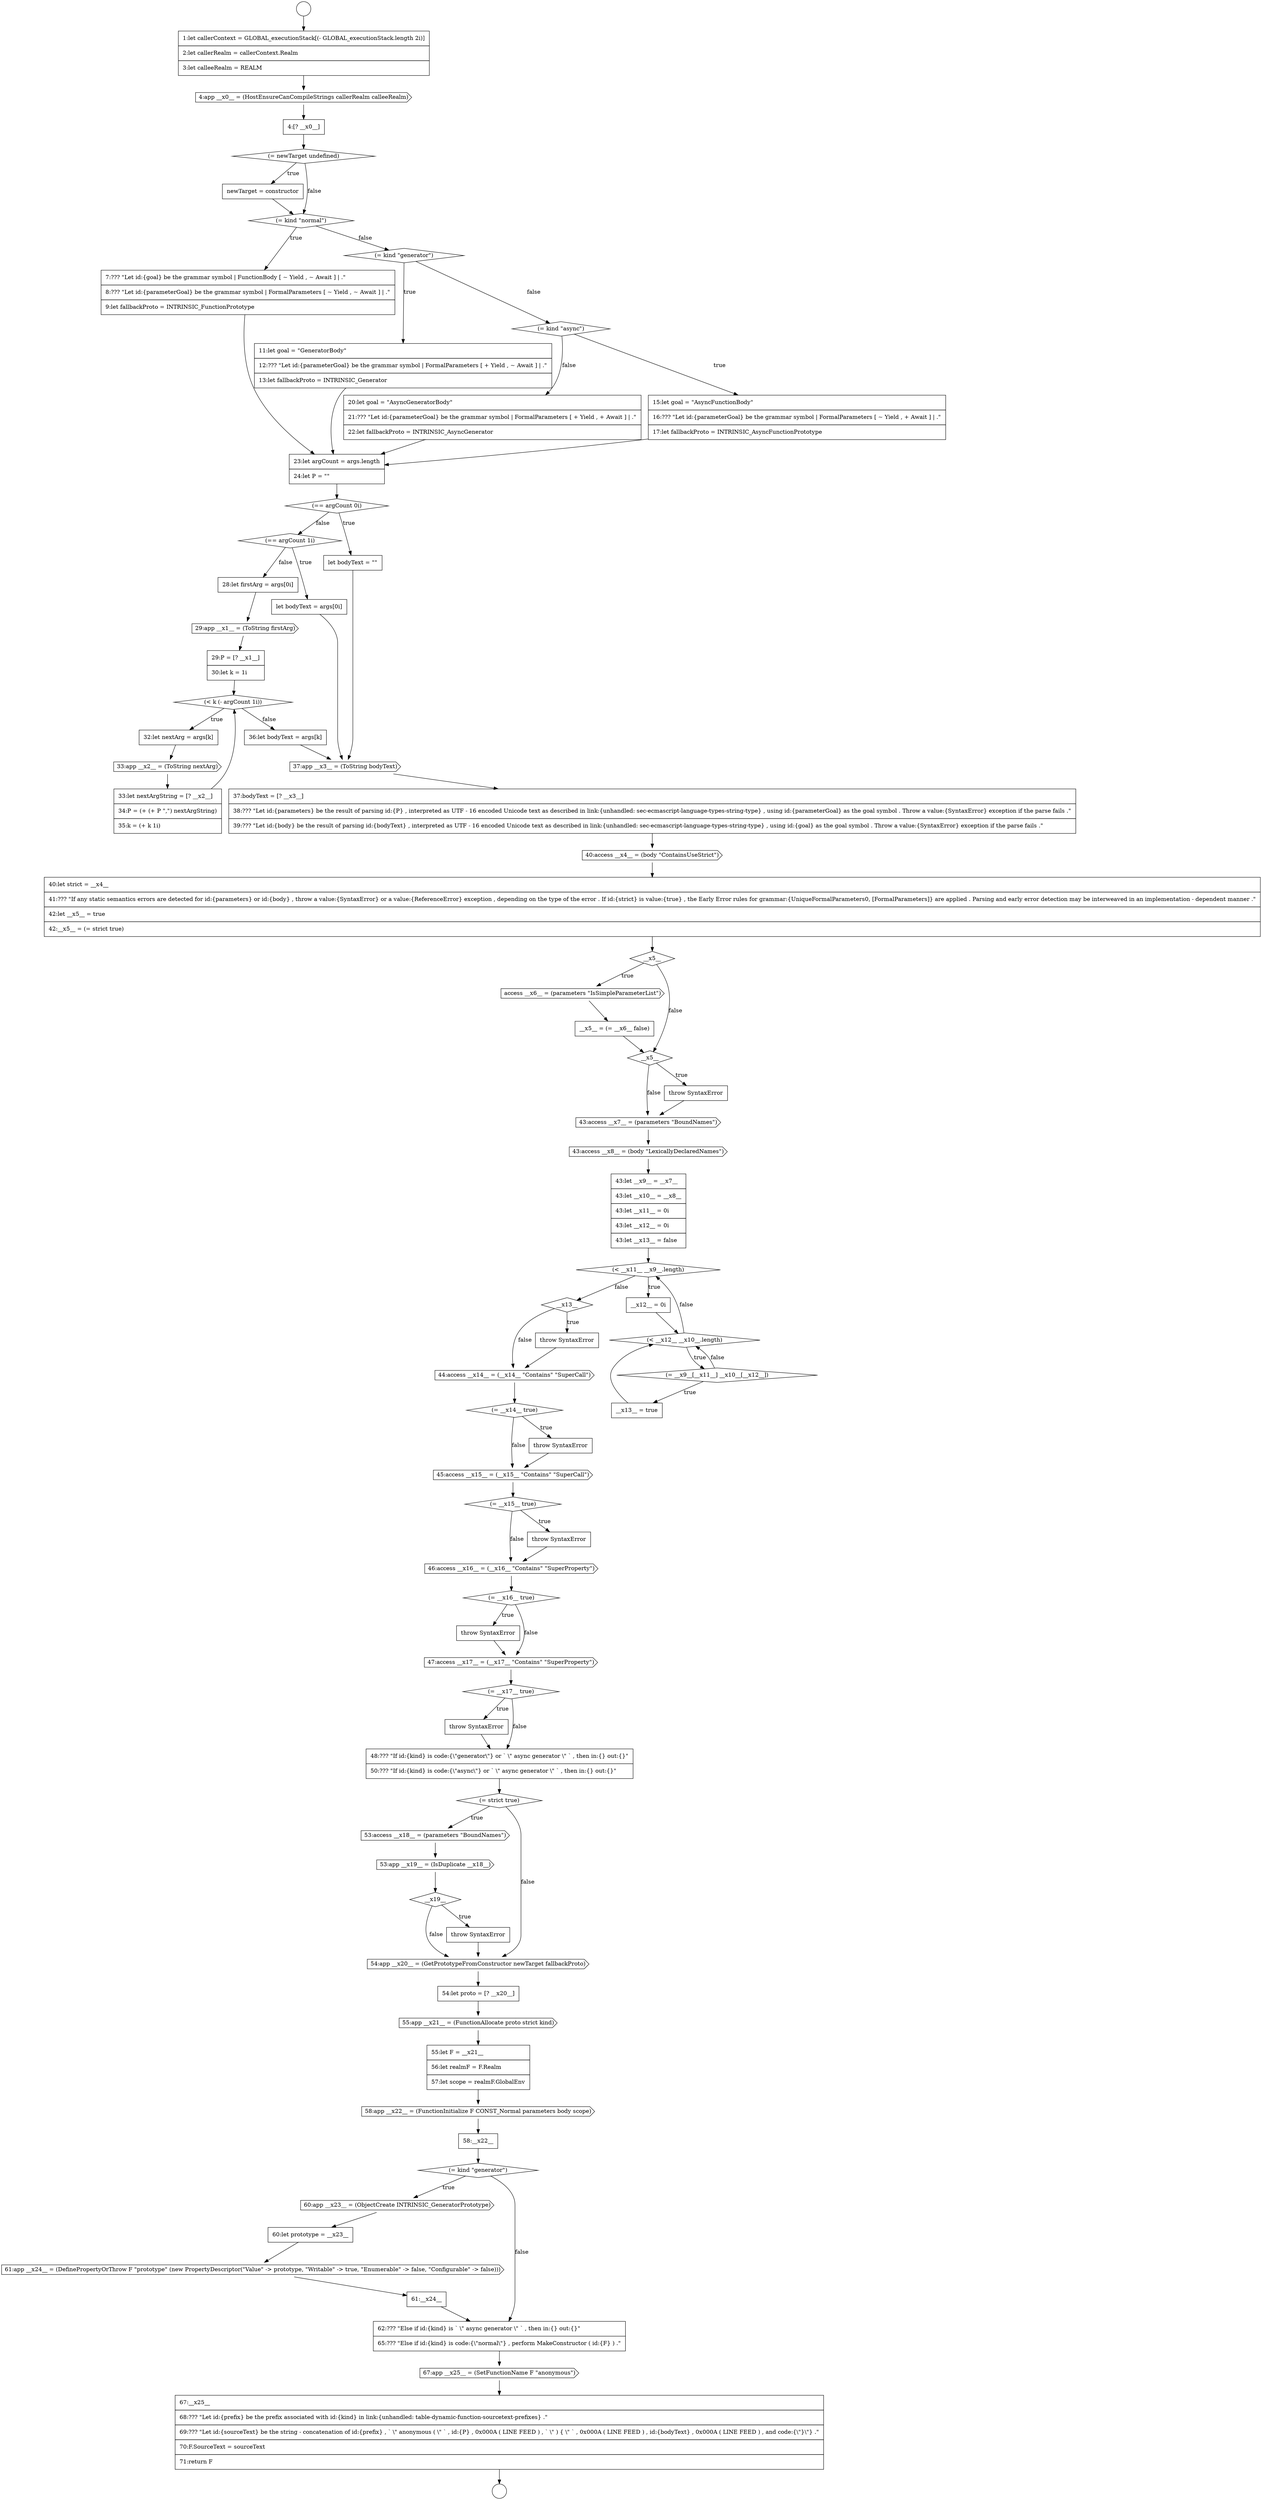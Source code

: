 digraph {
  node11664 [shape=none, margin=0, label=<<font color="black">
    <table border="0" cellborder="1" cellspacing="0" cellpadding="10">
      <tr><td align="left">58:__x22__</td></tr>
    </table>
  </font>> color="black" fillcolor="white" style=filled]
  node11596 [shape=circle label=" " color="black" fillcolor="white" style=filled]
  node11614 [shape=none, margin=0, label=<<font color="black">
    <table border="0" cellborder="1" cellspacing="0" cellpadding="10">
      <tr><td align="left">28:let firstArg = args[0i]</td></tr>
    </table>
  </font>> color="black" fillcolor="white" style=filled]
  node11655 [shape=cds, label=<<font color="black">53:access __x18__ = (parameters &quot;BoundNames&quot;)</font>> color="black" fillcolor="white" style=filled]
  node11638 [shape=none, margin=0, label=<<font color="black">
    <table border="0" cellborder="1" cellspacing="0" cellpadding="10">
      <tr><td align="left">__x13__ = true</td></tr>
    </table>
  </font>> color="black" fillcolor="white" style=filled]
  node11601 [shape=none, margin=0, label=<<font color="black">
    <table border="0" cellborder="1" cellspacing="0" cellpadding="10">
      <tr><td align="left">newTarget = constructor</td></tr>
    </table>
  </font>> color="black" fillcolor="white" style=filled]
  node11612 [shape=diamond, label=<<font color="black">(== argCount 1i)</font>> color="black" fillcolor="white" style=filled]
  node11620 [shape=none, margin=0, label=<<font color="black">
    <table border="0" cellborder="1" cellspacing="0" cellpadding="10">
      <tr><td align="left">33:let nextArgString = [? __x2__]</td></tr>
      <tr><td align="left">34:P = (+ (+ P &quot;,&quot;) nextArgString)</td></tr>
      <tr><td align="left">35:k = (+ k 1i)</td></tr>
    </table>
  </font>> color="black" fillcolor="white" style=filled]
  node11659 [shape=cds, label=<<font color="black">54:app __x20__ = (GetPrototypeFromConstructor newTarget fallbackProto)</font>> color="black" fillcolor="white" style=filled]
  node11635 [shape=none, margin=0, label=<<font color="black">
    <table border="0" cellborder="1" cellspacing="0" cellpadding="10">
      <tr><td align="left">__x12__ = 0i</td></tr>
    </table>
  </font>> color="black" fillcolor="white" style=filled]
  node11603 [shape=none, margin=0, label=<<font color="black">
    <table border="0" cellborder="1" cellspacing="0" cellpadding="10">
      <tr><td align="left">7:??? &quot;Let id:{goal} be the grammar symbol | FunctionBody [ ~ Yield , ~ Await ] | .&quot;</td></tr>
      <tr><td align="left">8:??? &quot;Let id:{parameterGoal} be the grammar symbol | FormalParameters [ ~ Yield , ~ Await ] | .&quot;</td></tr>
      <tr><td align="left">9:let fallbackProto = INTRINSIC_FunctionPrototype</td></tr>
    </table>
  </font>> color="black" fillcolor="white" style=filled]
  node11645 [shape=diamond, label=<<font color="black">(= __x15__ true)</font>> color="black" fillcolor="white" style=filled]
  node11613 [shape=none, margin=0, label=<<font color="black">
    <table border="0" cellborder="1" cellspacing="0" cellpadding="10">
      <tr><td align="left">let bodyText = args[0i]</td></tr>
    </table>
  </font>> color="black" fillcolor="white" style=filled]
  node11667 [shape=none, margin=0, label=<<font color="black">
    <table border="0" cellborder="1" cellspacing="0" cellpadding="10">
      <tr><td align="left">60:let prototype = __x23__</td></tr>
    </table>
  </font>> color="black" fillcolor="white" style=filled]
  node11652 [shape=none, margin=0, label=<<font color="black">
    <table border="0" cellborder="1" cellspacing="0" cellpadding="10">
      <tr><td align="left">throw SyntaxError</td></tr>
    </table>
  </font>> color="black" fillcolor="white" style=filled]
  node11628 [shape=none, margin=0, label=<<font color="black">
    <table border="0" cellborder="1" cellspacing="0" cellpadding="10">
      <tr><td align="left">__x5__ = (= __x6__ false)</td></tr>
    </table>
  </font>> color="black" fillcolor="white" style=filled]
  node11641 [shape=cds, label=<<font color="black">44:access __x14__ = (__x14__ &quot;Contains&quot; &quot;SuperCall&quot;)</font>> color="black" fillcolor="white" style=filled]
  node11609 [shape=none, margin=0, label=<<font color="black">
    <table border="0" cellborder="1" cellspacing="0" cellpadding="10">
      <tr><td align="left">23:let argCount = args.length</td></tr>
      <tr><td align="left">24:let P = &quot;&quot;</td></tr>
    </table>
  </font>> color="black" fillcolor="white" style=filled]
  node11600 [shape=diamond, label=<<font color="black">(= newTarget undefined)</font>> color="black" fillcolor="white" style=filled]
  node11656 [shape=cds, label=<<font color="black">53:app __x19__ = (IsDuplicate __x18__)</font>> color="black" fillcolor="white" style=filled]
  node11632 [shape=cds, label=<<font color="black">43:access __x8__ = (body &quot;LexicallyDeclaredNames&quot;)</font>> color="black" fillcolor="white" style=filled]
  node11597 [shape=none, margin=0, label=<<font color="black">
    <table border="0" cellborder="1" cellspacing="0" cellpadding="10">
      <tr><td align="left">1:let callerContext = GLOBAL_executionStack[(- GLOBAL_executionStack.length 2i)]</td></tr>
      <tr><td align="left">2:let callerRealm = callerContext.Realm</td></tr>
      <tr><td align="left">3:let calleeRealm = REALM</td></tr>
    </table>
  </font>> color="black" fillcolor="white" style=filled]
  node11660 [shape=none, margin=0, label=<<font color="black">
    <table border="0" cellborder="1" cellspacing="0" cellpadding="10">
      <tr><td align="left">54:let proto = [? __x20__]</td></tr>
    </table>
  </font>> color="black" fillcolor="white" style=filled]
  node11672 [shape=none, margin=0, label=<<font color="black">
    <table border="0" cellborder="1" cellspacing="0" cellpadding="10">
      <tr><td align="left">67:__x25__</td></tr>
      <tr><td align="left">68:??? &quot;Let id:{prefix} be the prefix associated with id:{kind} in link:{unhandled: table-dynamic-function-sourcetext-prefixes} .&quot;</td></tr>
      <tr><td align="left">69:??? &quot;Let id:{sourceText} be the string - concatenation of id:{prefix} , ` \&quot; anonymous ( \&quot; ` , id:{P} , 0x000A ( LINE FEED ) , ` \&quot; ) { \&quot; ` , 0x000A ( LINE FEED ) , id:{bodyText} , 0x000A ( LINE FEED ) , and code:{\&quot;}\&quot;} .&quot;</td></tr>
      <tr><td align="left">70:F.SourceText = sourceText</td></tr>
      <tr><td align="left">71:return F</td></tr>
    </table>
  </font>> color="black" fillcolor="white" style=filled]
  node11619 [shape=cds, label=<<font color="black">33:app __x2__ = (ToString nextArg)</font>> color="black" fillcolor="white" style=filled]
  node11634 [shape=diamond, label=<<font color="black">(&lt; __x11__ __x9__.length)</font>> color="black" fillcolor="white" style=filled]
  node11629 [shape=diamond, label=<<font color="black">__x5__</font>> color="black" fillcolor="white" style=filled]
  node11646 [shape=none, margin=0, label=<<font color="black">
    <table border="0" cellborder="1" cellspacing="0" cellpadding="10">
      <tr><td align="left">throw SyntaxError</td></tr>
    </table>
  </font>> color="black" fillcolor="white" style=filled]
  node11670 [shape=none, margin=0, label=<<font color="black">
    <table border="0" cellborder="1" cellspacing="0" cellpadding="10">
      <tr><td align="left">62:??? &quot;Else if id:{kind} is ` \&quot; async generator \&quot; ` , then in:{} out:{}&quot;</td></tr>
      <tr><td align="left">65:??? &quot;Else if id:{kind} is code:{\&quot;normal\&quot;} , perform MakeConstructor ( id:{F} ) .&quot;</td></tr>
    </table>
  </font>> color="black" fillcolor="white" style=filled]
  node11624 [shape=cds, label=<<font color="black">40:access __x4__ = (body &quot;ContainsUseStrict&quot;)</font>> color="black" fillcolor="white" style=filled]
  node11602 [shape=diamond, label=<<font color="black">(= kind &quot;normal&quot;)</font>> color="black" fillcolor="white" style=filled]
  node11625 [shape=none, margin=0, label=<<font color="black">
    <table border="0" cellborder="1" cellspacing="0" cellpadding="10">
      <tr><td align="left">40:let strict = __x4__</td></tr>
      <tr><td align="left">41:??? &quot;If any static semantics errors are detected for id:{parameters} or id:{body} , throw a value:{SyntaxError} or a value:{ReferenceError} exception , depending on the type of the error . If id:{strict} is value:{true} , the Early Error rules for grammar:{UniqueFormalParameters0, [FormalParameters]} are applied . Parsing and early error detection may be interweaved in an implementation - dependent manner .&quot;</td></tr>
      <tr><td align="left">42:let __x5__ = true</td></tr>
      <tr><td align="left">42:__x5__ = (= strict true)</td></tr>
    </table>
  </font>> color="black" fillcolor="white" style=filled]
  node11642 [shape=diamond, label=<<font color="black">(= __x14__ true)</font>> color="black" fillcolor="white" style=filled]
  node11666 [shape=cds, label=<<font color="black">60:app __x23__ = (ObjectCreate INTRINSIC_GeneratorPrototype)</font>> color="black" fillcolor="white" style=filled]
  node11651 [shape=diamond, label=<<font color="black">(= __x17__ true)</font>> color="black" fillcolor="white" style=filled]
  node11608 [shape=none, margin=0, label=<<font color="black">
    <table border="0" cellborder="1" cellspacing="0" cellpadding="10">
      <tr><td align="left">20:let goal = &quot;AsyncGeneratorBody&quot;</td></tr>
      <tr><td align="left">21:??? &quot;Let id:{parameterGoal} be the grammar symbol | FormalParameters [ + Yield , + Await ] | .&quot;</td></tr>
      <tr><td align="left">22:let fallbackProto = INTRINSIC_AsyncGenerator</td></tr>
    </table>
  </font>> color="black" fillcolor="white" style=filled]
  node11606 [shape=diamond, label=<<font color="black">(= kind &quot;async&quot;)</font>> color="black" fillcolor="white" style=filled]
  node11610 [shape=diamond, label=<<font color="black">(== argCount 0i)</font>> color="black" fillcolor="white" style=filled]
  node11633 [shape=none, margin=0, label=<<font color="black">
    <table border="0" cellborder="1" cellspacing="0" cellpadding="10">
      <tr><td align="left">43:let __x9__ = __x7__</td></tr>
      <tr><td align="left">43:let __x10__ = __x8__</td></tr>
      <tr><td align="left">43:let __x11__ = 0i</td></tr>
      <tr><td align="left">43:let __x12__ = 0i</td></tr>
      <tr><td align="left">43:let __x13__ = false</td></tr>
    </table>
  </font>> color="black" fillcolor="white" style=filled]
  node11615 [shape=cds, label=<<font color="black">29:app __x1__ = (ToString firstArg)</font>> color="black" fillcolor="white" style=filled]
  node11598 [shape=cds, label=<<font color="black">4:app __x0__ = (HostEnsureCanCompileStrings callerRealm calleeRealm)</font>> color="black" fillcolor="white" style=filled]
  node11671 [shape=cds, label=<<font color="black">67:app __x25__ = (SetFunctionName F &quot;anonymous&quot;)</font>> color="black" fillcolor="white" style=filled]
  node11662 [shape=none, margin=0, label=<<font color="black">
    <table border="0" cellborder="1" cellspacing="0" cellpadding="10">
      <tr><td align="left">55:let F = __x21__</td></tr>
      <tr><td align="left">56:let realmF = F.Realm</td></tr>
      <tr><td align="left">57:let scope = realmF.GlobalEnv</td></tr>
    </table>
  </font>> color="black" fillcolor="white" style=filled]
  node11618 [shape=none, margin=0, label=<<font color="black">
    <table border="0" cellborder="1" cellspacing="0" cellpadding="10">
      <tr><td align="left">32:let nextArg = args[k]</td></tr>
    </table>
  </font>> color="black" fillcolor="white" style=filled]
  node11657 [shape=diamond, label=<<font color="black">__x19__</font>> color="black" fillcolor="white" style=filled]
  node11669 [shape=none, margin=0, label=<<font color="black">
    <table border="0" cellborder="1" cellspacing="0" cellpadding="10">
      <tr><td align="left">61:__x24__</td></tr>
    </table>
  </font>> color="black" fillcolor="white" style=filled]
  node11623 [shape=none, margin=0, label=<<font color="black">
    <table border="0" cellborder="1" cellspacing="0" cellpadding="10">
      <tr><td align="left">37:bodyText = [? __x3__]</td></tr>
      <tr><td align="left">38:??? &quot;Let id:{parameters} be the result of parsing id:{P} , interpreted as UTF - 16 encoded Unicode text as described in link:{unhandled: sec-ecmascript-language-types-string-type} , using id:{parameterGoal} as the goal symbol . Throw a value:{SyntaxError} exception if the parse fails .&quot;</td></tr>
      <tr><td align="left">39:??? &quot;Let id:{body} be the result of parsing id:{bodyText} , interpreted as UTF - 16 encoded Unicode text as described in link:{unhandled: sec-ecmascript-language-types-string-type} , using id:{goal} as the goal symbol . Throw a value:{SyntaxError} exception if the parse fails .&quot;</td></tr>
    </table>
  </font>> color="black" fillcolor="white" style=filled]
  node11640 [shape=none, margin=0, label=<<font color="black">
    <table border="0" cellborder="1" cellspacing="0" cellpadding="10">
      <tr><td align="left">throw SyntaxError</td></tr>
    </table>
  </font>> color="black" fillcolor="white" style=filled]
  node11630 [shape=none, margin=0, label=<<font color="black">
    <table border="0" cellborder="1" cellspacing="0" cellpadding="10">
      <tr><td align="left">throw SyntaxError</td></tr>
    </table>
  </font>> color="black" fillcolor="white" style=filled]
  node11643 [shape=none, margin=0, label=<<font color="black">
    <table border="0" cellborder="1" cellspacing="0" cellpadding="10">
      <tr><td align="left">throw SyntaxError</td></tr>
    </table>
  </font>> color="black" fillcolor="white" style=filled]
  node11607 [shape=none, margin=0, label=<<font color="black">
    <table border="0" cellborder="1" cellspacing="0" cellpadding="10">
      <tr><td align="left">15:let goal = &quot;AsyncFunctionBody&quot;</td></tr>
      <tr><td align="left">16:??? &quot;Let id:{parameterGoal} be the grammar symbol | FormalParameters [ ~ Yield , + Await ] | .&quot;</td></tr>
      <tr><td align="left">17:let fallbackProto = INTRINSIC_AsyncFunctionPrototype</td></tr>
    </table>
  </font>> color="black" fillcolor="white" style=filled]
  node11605 [shape=none, margin=0, label=<<font color="black">
    <table border="0" cellborder="1" cellspacing="0" cellpadding="10">
      <tr><td align="left">11:let goal = &quot;GeneratorBody&quot;</td></tr>
      <tr><td align="left">12:??? &quot;Let id:{parameterGoal} be the grammar symbol | FormalParameters [ + Yield , ~ Await ] | .&quot;</td></tr>
      <tr><td align="left">13:let fallbackProto = INTRINSIC_Generator</td></tr>
    </table>
  </font>> color="black" fillcolor="white" style=filled]
  node11665 [shape=diamond, label=<<font color="black">(= kind &quot;generator&quot;)</font>> color="black" fillcolor="white" style=filled]
  node11654 [shape=diamond, label=<<font color="black">(= strict true)</font>> color="black" fillcolor="white" style=filled]
  node11626 [shape=diamond, label=<<font color="black">__x5__</font>> color="black" fillcolor="white" style=filled]
  node11647 [shape=cds, label=<<font color="black">46:access __x16__ = (__x16__ &quot;Contains&quot; &quot;SuperProperty&quot;)</font>> color="black" fillcolor="white" style=filled]
  node11611 [shape=none, margin=0, label=<<font color="black">
    <table border="0" cellborder="1" cellspacing="0" cellpadding="10">
      <tr><td align="left">let bodyText = &quot;&quot;</td></tr>
    </table>
  </font>> color="black" fillcolor="white" style=filled]
  node11650 [shape=cds, label=<<font color="black">47:access __x17__ = (__x17__ &quot;Contains&quot; &quot;SuperProperty&quot;)</font>> color="black" fillcolor="white" style=filled]
  node11622 [shape=cds, label=<<font color="black">37:app __x3__ = (ToString bodyText)</font>> color="black" fillcolor="white" style=filled]
  node11637 [shape=diamond, label=<<font color="black">(= __x9__[__x11__] __x10__[__x12__])</font>> color="black" fillcolor="white" style=filled]
  node11661 [shape=cds, label=<<font color="black">55:app __x21__ = (FunctionAllocate proto strict kind)</font>> color="black" fillcolor="white" style=filled]
  node11617 [shape=diamond, label=<<font color="black">(&lt; k (- argCount 1i))</font>> color="black" fillcolor="white" style=filled]
  node11636 [shape=diamond, label=<<font color="black">(&lt; __x12__ __x10__.length)</font>> color="black" fillcolor="white" style=filled]
  node11639 [shape=diamond, label=<<font color="black">__x13__</font>> color="black" fillcolor="white" style=filled]
  node11663 [shape=cds, label=<<font color="black">58:app __x22__ = (FunctionInitialize F CONST_Normal parameters body scope)</font>> color="black" fillcolor="white" style=filled]
  node11599 [shape=none, margin=0, label=<<font color="black">
    <table border="0" cellborder="1" cellspacing="0" cellpadding="10">
      <tr><td align="left">4:[? __x0__]</td></tr>
    </table>
  </font>> color="black" fillcolor="white" style=filled]
  node11658 [shape=none, margin=0, label=<<font color="black">
    <table border="0" cellborder="1" cellspacing="0" cellpadding="10">
      <tr><td align="left">throw SyntaxError</td></tr>
    </table>
  </font>> color="black" fillcolor="white" style=filled]
  node11653 [shape=none, margin=0, label=<<font color="black">
    <table border="0" cellborder="1" cellspacing="0" cellpadding="10">
      <tr><td align="left">48:??? &quot;If id:{kind} is code:{\&quot;generator\&quot;} or ` \&quot; async generator \&quot; ` , then in:{} out:{}&quot;</td></tr>
      <tr><td align="left">50:??? &quot;If id:{kind} is code:{\&quot;async\&quot;} or ` \&quot; async generator \&quot; ` , then in:{} out:{}&quot;</td></tr>
    </table>
  </font>> color="black" fillcolor="white" style=filled]
  node11604 [shape=diamond, label=<<font color="black">(= kind &quot;generator&quot;)</font>> color="black" fillcolor="white" style=filled]
  node11595 [shape=circle label=" " color="black" fillcolor="white" style=filled]
  node11627 [shape=cds, label=<<font color="black">access __x6__ = (parameters &quot;IsSimpleParameterList&quot;)</font>> color="black" fillcolor="white" style=filled]
  node11644 [shape=cds, label=<<font color="black">45:access __x15__ = (__x15__ &quot;Contains&quot; &quot;SuperCall&quot;)</font>> color="black" fillcolor="white" style=filled]
  node11668 [shape=cds, label=<<font color="black">61:app __x24__ = (DefinePropertyOrThrow F &quot;prototype&quot; (new PropertyDescriptor(&quot;Value&quot; -&gt; prototype, &quot;Writable&quot; -&gt; true, &quot;Enumerable&quot; -&gt; false, &quot;Configurable&quot; -&gt; false)))</font>> color="black" fillcolor="white" style=filled]
  node11649 [shape=none, margin=0, label=<<font color="black">
    <table border="0" cellborder="1" cellspacing="0" cellpadding="10">
      <tr><td align="left">throw SyntaxError</td></tr>
    </table>
  </font>> color="black" fillcolor="white" style=filled]
  node11621 [shape=none, margin=0, label=<<font color="black">
    <table border="0" cellborder="1" cellspacing="0" cellpadding="10">
      <tr><td align="left">36:let bodyText = args[k]</td></tr>
    </table>
  </font>> color="black" fillcolor="white" style=filled]
  node11616 [shape=none, margin=0, label=<<font color="black">
    <table border="0" cellborder="1" cellspacing="0" cellpadding="10">
      <tr><td align="left">29:P = [? __x1__]</td></tr>
      <tr><td align="left">30:let k = 1i</td></tr>
    </table>
  </font>> color="black" fillcolor="white" style=filled]
  node11631 [shape=cds, label=<<font color="black">43:access __x7__ = (parameters &quot;BoundNames&quot;)</font>> color="black" fillcolor="white" style=filled]
  node11648 [shape=diamond, label=<<font color="black">(= __x16__ true)</font>> color="black" fillcolor="white" style=filled]
  node11664 -> node11665 [ color="black"]
  node11645 -> node11646 [label=<<font color="black">true</font>> color="black"]
  node11645 -> node11647 [label=<<font color="black">false</font>> color="black"]
  node11636 -> node11637 [label=<<font color="black">true</font>> color="black"]
  node11636 -> node11634 [label=<<font color="black">false</font>> color="black"]
  node11651 -> node11652 [label=<<font color="black">true</font>> color="black"]
  node11651 -> node11653 [label=<<font color="black">false</font>> color="black"]
  node11607 -> node11609 [ color="black"]
  node11633 -> node11634 [ color="black"]
  node11667 -> node11668 [ color="black"]
  node11656 -> node11657 [ color="black"]
  node11654 -> node11655 [label=<<font color="black">true</font>> color="black"]
  node11654 -> node11659 [label=<<font color="black">false</font>> color="black"]
  node11665 -> node11666 [label=<<font color="black">true</font>> color="black"]
  node11665 -> node11670 [label=<<font color="black">false</font>> color="black"]
  node11616 -> node11617 [ color="black"]
  node11599 -> node11600 [ color="black"]
  node11626 -> node11627 [label=<<font color="black">true</font>> color="black"]
  node11626 -> node11629 [label=<<font color="black">false</font>> color="black"]
  node11603 -> node11609 [ color="black"]
  node11668 -> node11669 [ color="black"]
  node11627 -> node11628 [ color="black"]
  node11641 -> node11642 [ color="black"]
  node11661 -> node11662 [ color="black"]
  node11605 -> node11609 [ color="black"]
  node11615 -> node11616 [ color="black"]
  node11640 -> node11641 [ color="black"]
  node11617 -> node11618 [label=<<font color="black">true</font>> color="black"]
  node11617 -> node11621 [label=<<font color="black">false</font>> color="black"]
  node11629 -> node11630 [label=<<font color="black">true</font>> color="black"]
  node11629 -> node11631 [label=<<font color="black">false</font>> color="black"]
  node11634 -> node11635 [label=<<font color="black">true</font>> color="black"]
  node11634 -> node11639 [label=<<font color="black">false</font>> color="black"]
  node11644 -> node11645 [ color="black"]
  node11638 -> node11636 [ color="black"]
  node11601 -> node11602 [ color="black"]
  node11658 -> node11659 [ color="black"]
  node11630 -> node11631 [ color="black"]
  node11646 -> node11647 [ color="black"]
  node11595 -> node11597 [ color="black"]
  node11663 -> node11664 [ color="black"]
  node11632 -> node11633 [ color="black"]
  node11649 -> node11650 [ color="black"]
  node11621 -> node11622 [ color="black"]
  node11660 -> node11661 [ color="black"]
  node11671 -> node11672 [ color="black"]
  node11611 -> node11622 [ color="black"]
  node11628 -> node11629 [ color="black"]
  node11643 -> node11644 [ color="black"]
  node11606 -> node11607 [label=<<font color="black">true</font>> color="black"]
  node11606 -> node11608 [label=<<font color="black">false</font>> color="black"]
  node11624 -> node11625 [ color="black"]
  node11623 -> node11624 [ color="black"]
  node11608 -> node11609 [ color="black"]
  node11610 -> node11611 [label=<<font color="black">true</font>> color="black"]
  node11610 -> node11612 [label=<<font color="black">false</font>> color="black"]
  node11619 -> node11620 [ color="black"]
  node11600 -> node11601 [label=<<font color="black">true</font>> color="black"]
  node11600 -> node11602 [label=<<font color="black">false</font>> color="black"]
  node11653 -> node11654 [ color="black"]
  node11672 -> node11596 [ color="black"]
  node11612 -> node11613 [label=<<font color="black">true</font>> color="black"]
  node11612 -> node11614 [label=<<font color="black">false</font>> color="black"]
  node11647 -> node11648 [ color="black"]
  node11662 -> node11663 [ color="black"]
  node11670 -> node11671 [ color="black"]
  node11637 -> node11638 [label=<<font color="black">true</font>> color="black"]
  node11637 -> node11636 [label=<<font color="black">false</font>> color="black"]
  node11604 -> node11605 [label=<<font color="black">true</font>> color="black"]
  node11604 -> node11606 [label=<<font color="black">false</font>> color="black"]
  node11652 -> node11653 [ color="black"]
  node11648 -> node11649 [label=<<font color="black">true</font>> color="black"]
  node11648 -> node11650 [label=<<font color="black">false</font>> color="black"]
  node11602 -> node11603 [label=<<font color="black">true</font>> color="black"]
  node11602 -> node11604 [label=<<font color="black">false</font>> color="black"]
  node11620 -> node11617 [ color="black"]
  node11622 -> node11623 [ color="black"]
  node11659 -> node11660 [ color="black"]
  node11657 -> node11658 [label=<<font color="black">true</font>> color="black"]
  node11657 -> node11659 [label=<<font color="black">false</font>> color="black"]
  node11655 -> node11656 [ color="black"]
  node11598 -> node11599 [ color="black"]
  node11614 -> node11615 [ color="black"]
  node11650 -> node11651 [ color="black"]
  node11635 -> node11636 [ color="black"]
  node11631 -> node11632 [ color="black"]
  node11609 -> node11610 [ color="black"]
  node11613 -> node11622 [ color="black"]
  node11639 -> node11640 [label=<<font color="black">true</font>> color="black"]
  node11639 -> node11641 [label=<<font color="black">false</font>> color="black"]
  node11666 -> node11667 [ color="black"]
  node11618 -> node11619 [ color="black"]
  node11597 -> node11598 [ color="black"]
  node11625 -> node11626 [ color="black"]
  node11669 -> node11670 [ color="black"]
  node11642 -> node11643 [label=<<font color="black">true</font>> color="black"]
  node11642 -> node11644 [label=<<font color="black">false</font>> color="black"]
}
